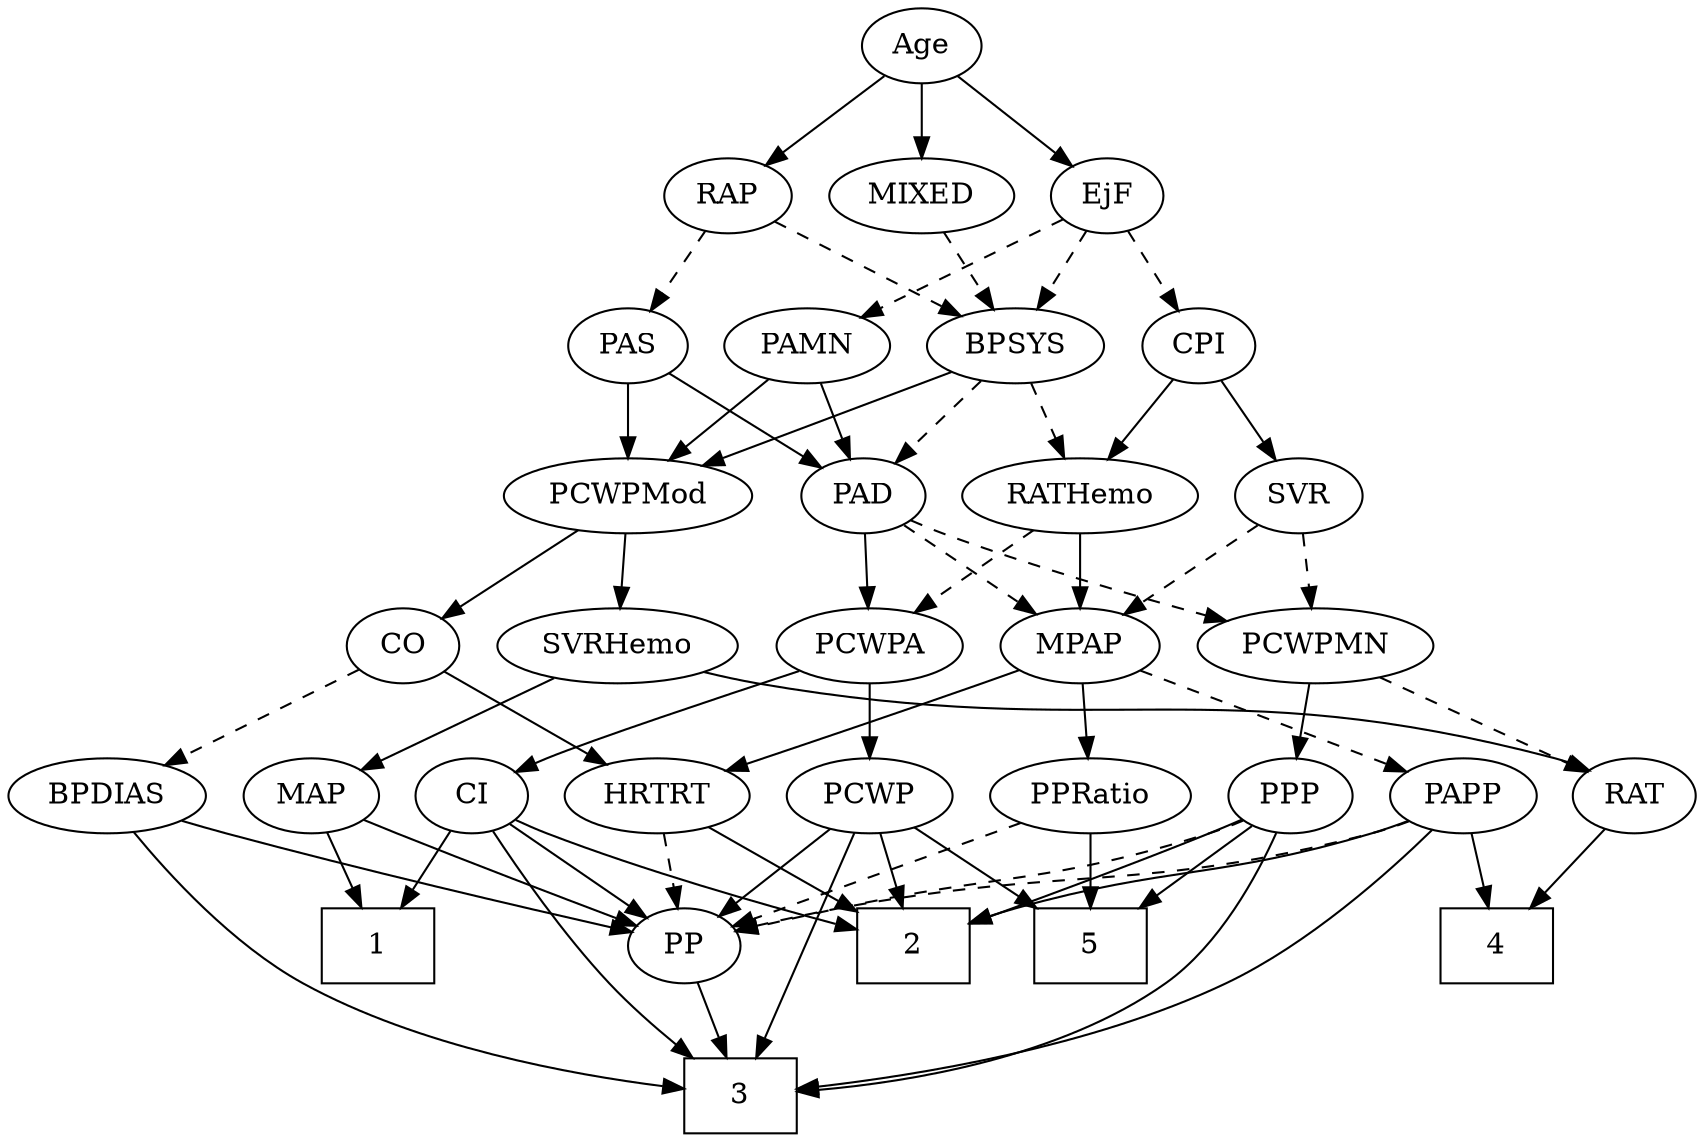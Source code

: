 strict digraph {
	graph [bb="0,0,746.54,540"];
	node [label="\N"];
	1	[height=0.5,
		pos="153.25,90",
		shape=box,
		width=0.75];
	2	[height=0.5,
		pos="406.25,90",
		shape=box,
		width=0.75];
	3	[height=0.5,
		pos="323.25,18",
		shape=box,
		width=0.75];
	4	[height=0.5,
		pos="655.25,90",
		shape=box,
		width=0.75];
	5	[height=0.5,
		pos="480.25,90",
		shape=box,
		width=0.75];
	Age	[height=0.5,
		pos="409.25,522",
		width=0.75];
	EjF	[height=0.5,
		pos="494.25,450",
		width=0.75];
	Age -> EjF	[pos="e,477.91,464.46 425.64,507.5 438.22,497.14 455.78,482.67 469.99,470.97",
		style=solid];
	RAP	[height=0.5,
		pos="323.25,450",
		width=0.77632];
	Age -> RAP	[pos="e,340.07,464.69 392.66,507.5 380.02,497.21 362.39,482.86 348.06,471.2",
		style=solid];
	MIXED	[height=0.5,
		pos="409.25,450",
		width=1.1193];
	Age -> MIXED	[pos="e,409.25,468.1 409.25,503.7 409.25,495.98 409.25,486.71 409.25,478.11",
		style=solid];
	BPSYS	[height=0.5,
		pos="453.25,378",
		width=1.0471];
	EjF -> BPSYS	[pos="e,462.99,395.63 484.74,432.76 479.79,424.32 473.63,413.8 468.07,404.31",
		style=dashed];
	PAMN	[height=0.5,
		pos="361.25,378",
		width=1.011];
	EjF -> PAMN	[pos="e,385.6,391.82 473.76,438.22 452.69,427.13 419.55,409.69 394.68,396.6",
		style=dashed];
	CPI	[height=0.5,
		pos="536.25,378",
		width=0.75];
	EjF -> CPI	[pos="e,526.46,395.31 503.78,433.12 508.91,424.56 515.37,413.8 521.17,404.13",
		style=dashed];
	RAP -> BPSYS	[pos="e,428.87,392.13 344.13,437.75 364.54,426.77 395.92,409.87 419.8,397.01",
		style=dashed];
	PAS	[height=0.5,
		pos="280.25,378",
		width=0.75];
	RAP -> PAS	[pos="e,289.97,394.82 313.49,433.12 308.1,424.34 301.29,413.26 295.24,403.42",
		style=dashed];
	MIXED -> BPSYS	[pos="e,442.89,395.47 419.67,432.41 424.99,423.95 431.56,413.49 437.48,404.08",
		style=dashed];
	MPAP	[height=0.5,
		pos="480.25,234",
		width=0.97491];
	PPRatio	[height=0.5,
		pos="480.25,162",
		width=1.1013];
	MPAP -> PPRatio	[pos="e,480.25,180.1 480.25,215.7 480.25,207.98 480.25,198.71 480.25,190.11",
		style=solid];
	PAPP	[height=0.5,
		pos="642.25,162",
		width=0.88464];
	MPAP -> PAPP	[pos="e,617.61,173.65 506.27,221.75 533.96,209.79 577.86,190.82 608.25,177.69",
		style=dashed];
	HRTRT	[height=0.5,
		pos="294.25,162",
		width=1.1013];
	MPAP -> HRTRT	[pos="e,323.93,173.97 452.8,222.34 447.32,220.23 441.61,218.04 436.25,216 401.59,202.84 362.07,188.11 333.54,177.53",
		style=solid];
	PAD	[height=0.5,
		pos="384.25,306",
		width=0.79437];
	BPSYS -> PAD	[pos="e,399.04,322.01 437.93,361.46 428.6,352 416.53,339.75 406.2,329.27",
		style=dashed];
	RATHemo	[height=0.5,
		pos="480.25,306",
		width=1.3721];
	BPSYS -> RATHemo	[pos="e,473.58,324.28 459.78,360.05 462.82,352.18 466.51,342.62 469.91,333.79",
		style=dashed];
	PCWPMod	[height=0.5,
		pos="280.25,306",
		width=1.4443];
	BPSYS -> PCWPMod	[pos="e,312.69,320.13 425.45,365.75 397.58,354.48 354.31,336.97 322.25,324",
		style=solid];
	PAD -> MPAP	[pos="e,460.95,249.07 402.3,291.83 416.42,281.54 436.28,267.06 452.43,255.28",
		style=dashed];
	PCWPA	[height=0.5,
		pos="385.25,234",
		width=1.1555];
	PAD -> PCWPA	[pos="e,385,252.1 384.49,287.7 384.6,279.98 384.74,270.71 384.86,262.11",
		style=solid];
	PCWPMN	[height=0.5,
		pos="583.25,234",
		width=1.3902];
	PAD -> PCWPMN	[pos="e,545.77,246.14 406.59,294.55 411.69,292.29 417.12,289.98 422.25,288 460.05,273.37 503.78,259.14 536.12,249.11",
		style=dashed];
	CO	[height=0.5,
		pos="180.25,234",
		width=0.75];
	BPDIAS	[height=0.5,
		pos="42.246,162",
		width=1.1735];
	CO -> BPDIAS	[pos="e,68.607,176.37 159.29,222.37 137.66,211.4 103.54,194.09 77.711,180.99",
		style=dashed];
	CO -> HRTRT	[pos="e,271.67,176.86 199.58,221.13 216.96,210.46 242.79,194.6 263.08,182.14",
		style=solid];
	PAS -> PAD	[pos="e,365.46,319.64 298.84,364.49 315.01,353.6 338.65,337.69 356.96,325.37",
		style=solid];
	PAS -> PCWPMod	[pos="e,280.25,324.1 280.25,359.7 280.25,351.98 280.25,342.71 280.25,334.11",
		style=solid];
	PAMN -> PAD	[pos="e,378.73,323.79 366.81,360.05 369.44,352.06 372.64,342.33 375.57,333.4",
		style=solid];
	PAMN -> PCWPMod	[pos="e,298.63,322.89 343.67,361.81 332.75,352.38 318.53,340.08 306.31,329.53",
		style=solid];
	RATHemo -> MPAP	[pos="e,480.25,252.1 480.25,287.7 480.25,279.98 480.25,270.71 480.25,262.11",
		style=solid];
	RATHemo -> PCWPA	[pos="e,405.3,249.77 459.16,289.46 445.73,279.57 428.16,266.62 413.52,255.83",
		style=dashed];
	CPI -> RATHemo	[pos="e,493.55,323.63 524.1,361.81 517.06,353.02 508.03,341.73 500,331.69",
		style=solid];
	SVR	[height=0.5,
		pos="575.25,306",
		width=0.77632];
	CPI -> SVR	[pos="e,566.25,323.15 545.29,360.76 550.07,352.19 556.03,341.49 561.37,331.9",
		style=solid];
	RAT	[height=0.5,
		pos="719.25,162",
		width=0.75827];
	RAT -> 4	[pos="e,670.83,108.04 705.67,146.15 697.54,137.26 687.01,125.74 677.67,115.53",
		style=solid];
	SVR -> MPAP	[pos="e,499.67,249.31 557.38,291.83 543.5,281.61 524.01,267.24 508.09,255.51",
		style=dashed];
	SVR -> PCWPMN	[pos="e,581.29,252.1 577.22,287.7 578.11,279.98 579.16,270.71 580.15,262.11",
		style=dashed];
	PCWPMod -> CO	[pos="e,198.37,247.69 258.05,289.46 242.91,278.86 222.77,264.76 206.77,253.57",
		style=solid];
	SVRHemo	[height=0.5,
		pos="275.25,234",
		width=1.3902];
	PCWPMod -> SVRHemo	[pos="e,276.47,252.1 279.01,287.7 278.46,279.98 277.8,270.71 277.18,262.11",
		style=solid];
	PCWP	[height=0.5,
		pos="387.25,162",
		width=0.97491];
	PCWPA -> PCWP	[pos="e,386.76,180.1 385.74,215.7 385.96,207.98 386.23,198.71 386.47,190.11",
		style=solid];
	CI	[height=0.5,
		pos="209.25,162",
		width=0.75];
	PCWPA -> CI	[pos="e,230.44,173.35 354.1,222.01 325.55,211.75 282.21,195.69 245.25,180 243.43,179.23 241.58,178.42 239.71,177.59",
		style=solid];
	PCWPMN -> RAT	[pos="e,698.43,173.71 610.77,218.83 633.55,207.11 665.87,190.47 689.3,178.41",
		style=dashed];
	PPP	[height=0.5,
		pos="565.25,162",
		width=0.75];
	PCWPMN -> PPP	[pos="e,569.56,179.79 578.89,216.05 576.85,208.14 574.39,198.54 572.11,189.69",
		style=solid];
	SVRHemo -> RAT	[pos="e,698.77,174.13 311.51,221.46 318.97,219.39 326.82,217.44 334.25,216 487.33,186.3 533.04,221.89 683.25,180 685.19,179.46 687.17,\
178.82 689.13,178.11",
		style=solid];
	MAP	[height=0.5,
		pos="133.25,162",
		width=0.84854];
	SVRHemo -> MAP	[pos="e,155.98,174.21 246.85,219 223.27,207.38 189.75,190.85 165.23,178.76",
		style=solid];
	BPDIAS -> 3	[pos="e,296.16,20.728 51.886,144.16 64.357,123.92 87.993,90.389 117.25,72 169.96,38.865 242.59,26.387 286.04,21.728",
		style=solid];
	PP	[height=0.5,
		pos="296.25,90",
		width=0.75];
	BPDIAS -> PP	[pos="e,271.1,96.996 73.973,150.06 80.332,147.97 86.983,145.86 93.246,144 151.71,126.65 220.53,109.32 261.15,99.411",
		style=solid];
	MAP -> 1	[pos="e,148.31,108.28 138.09,144.05 140.31,136.26 143.01,126.82 145.51,118.08",
		style=solid];
	MAP -> PP	[pos="e,274.19,100.47 157.3,150.67 185.75,138.45 233.19,118.08 264.6,104.59",
		style=solid];
	PP -> 3	[pos="e,316.52,36.447 302.64,72.411 305.68,64.539 309.39,54.929 312.82,46.042",
		style=solid];
	PPP -> 2	[pos="e,433.62,103.32 543.99,150.79 539.16,148.52 534.04,146.15 529.25,144 491.8,127.24 481.86,124.38 444.25,108 443.82,107.81 443.38,\
107.62 442.95,107.43",
		style=solid];
	PPP -> 3	[pos="e,350.52,19.954 560.46,144.26 553.84,124.11 539.93,90.677 516.25,72 470.72,36.097 402.55,24.481 360.59,20.744",
		style=solid];
	PPP -> 5	[pos="e,501.11,108.18 548.86,147.5 537.59,138.23 522.33,125.66 509.06,114.73",
		style=solid];
	PPP -> PP	[pos="e,321.59,96.842 544.63,150.32 539.68,148.02 534.34,145.76 529.25,144 460.75,120.39 440.89,124.11 370.25,108 357.6,105.11 343.73,\
101.93 331.46,99.113",
		style=dashed];
	PPRatio -> 5	[pos="e,480.25,108.1 480.25,143.7 480.25,135.98 480.25,126.71 480.25,118.11",
		style=solid];
	PPRatio -> PP	[pos="e,319.05,99.676 450.68,149.75 417.31,137.06 363.17,116.46 328.66,103.33",
		style=dashed];
	PCWP -> 2	[pos="e,401.56,108.28 391.85,144.05 393.96,136.26 396.52,126.82 398.9,118.08",
		style=solid];
	PCWP -> 3	[pos="e,331.03,36.268 379.65,144.15 368.69,119.84 348.33,74.66 335.3,45.753",
		style=solid];
	PCWP -> 5	[pos="e,457.39,108.2 406.52,146.5 418.88,137.19 435.21,124.9 449.36,114.25",
		style=solid];
	PCWP -> PP	[pos="e,313.24,104.07 368.39,146.5 354.81,136.05 336.35,121.85 321.5,110.42",
		style=solid];
	CI -> 1	[pos="e,166.95,108.13 197.1,145.81 190.16,137.14 181.29,126.05 173.34,116.12",
		style=solid];
	CI -> 2	[pos="e,379.11,98.818 230.38,150.49 235.21,148.24 240.37,145.95 245.25,144 287.11,127.3 336.51,111.61 369.44,101.7",
		style=solid];
	CI -> 3	[pos="e,299.03,36.126 216.54,144.48 225.29,125.74 241.18,94.825 260.25,72 269.23,61.248 280.57,50.96 291.14,42.356",
		style=solid];
	CI -> PP	[pos="e,279.52,104.46 226.02,147.5 238.9,137.14 256.88,122.67 271.42,110.97",
		style=solid];
	PAPP -> 2	[pos="e,433.39,103.91 617.78,150.07 612.4,147.89 606.68,145.74 601.25,144 533.05,122.21 512.13,130.73 444.25,108 443.8,107.85 443.35,107.7 \
442.9,107.54",
		style=solid];
	PAPP -> 3	[pos="e,350.27,21.131 629.4,145.21 612.17,125.09 579.6,90.691 544.25,72 484.54,40.434 405.88,27.386 360.3,22.204",
		style=solid];
	PAPP -> 4	[pos="e,652.04,108.28 645.39,144.05 646.82,136.35 648.56,127.03 650.16,118.36",
		style=solid];
	PAPP -> PP	[pos="e,321.16,97.189 618.3,149.95 612.79,147.73 606.88,145.58 601.25,144 501.21,115.9 472.28,127.64 370.25,108 357.4,105.53 343.4,102.42 \
331.06,99.536",
		style=dashed];
	HRTRT -> 2	[pos="e,379.14,107.94 316.64,147 331.97,137.42 352.63,124.51 370.25,113.5",
		style=solid];
	HRTRT -> PP	[pos="e,295.76,108.1 294.74,143.7 294.96,135.98 295.23,126.71 295.47,118.11",
		style=dashed];
}
